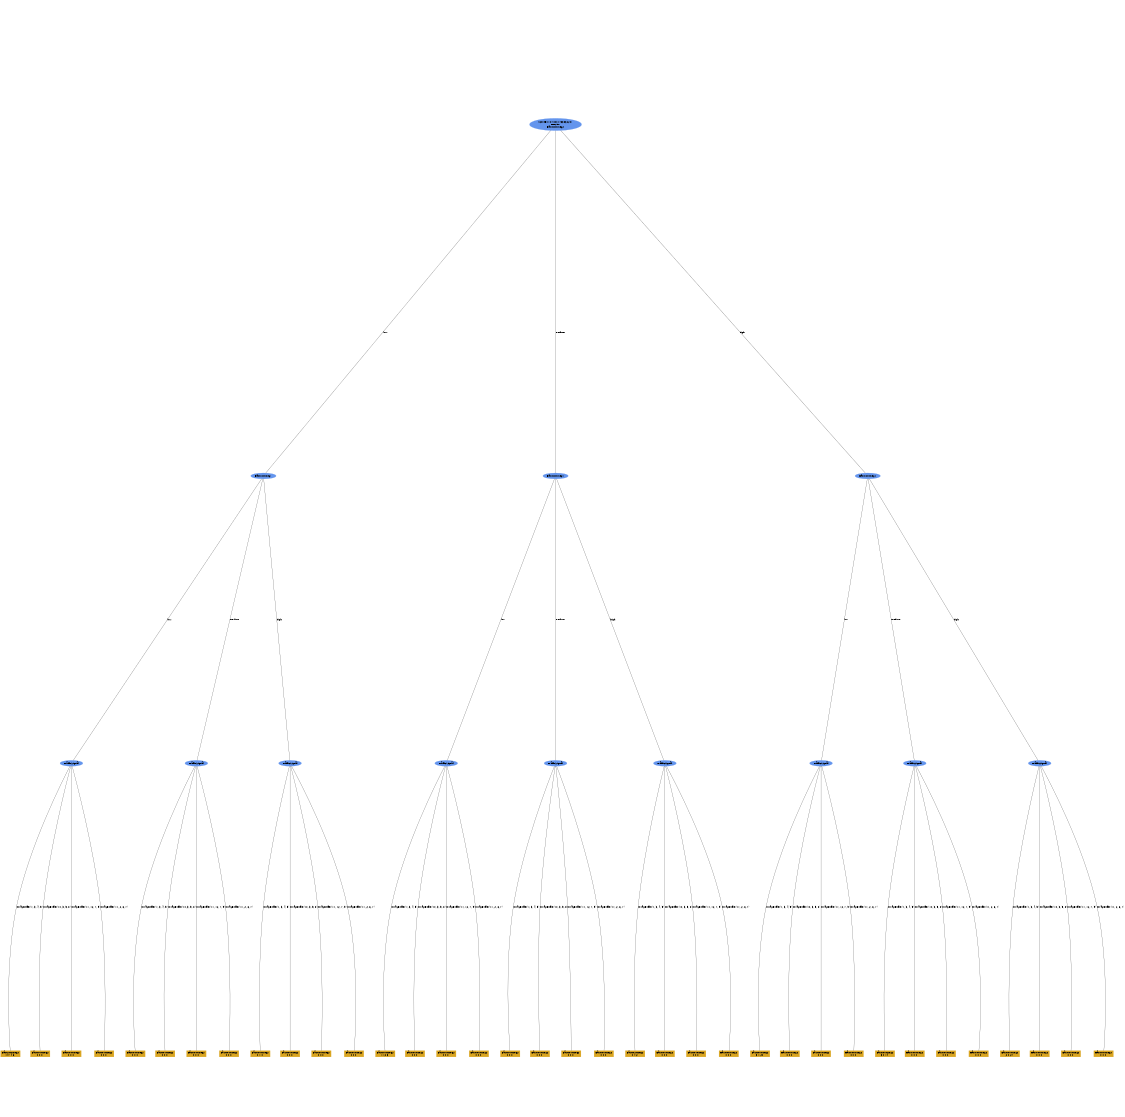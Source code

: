 digraph "DD" {
size = "7.5,10"
ratio=1.0;
center = true;
edge [dir = none];
{ rank = same; node [shape=ellipse, style=filled, color=cornflowerblue];"26159" [label="score=1104.0001433832201\nN=250\nEast_out_seg2"];}
{ rank = same; node [shape=ellipse, style=filled, color=cornflowerblue];"26172" [label="East_out_seg1"];}
{ rank = same; node [shape=ellipse, style=filled, color=cornflowerblue];"26185" [label="East_out_seg1"];}
{ rank = same; node [shape=ellipse, style=filled, color=cornflowerblue];"26198" [label="East_out_seg1"];}
{ rank = same; node [shape=ellipse, style=filled, color=cornflowerblue];"26207" [label="TrafficSignal"];}
{ rank = same; node [shape=ellipse, style=filled, color=cornflowerblue];"26217" [label="TrafficSignal"];}
{ rank = same; node [shape=ellipse, style=filled, color=cornflowerblue];"26227" [label="TrafficSignal"];}
{ rank = same; node [shape=ellipse, style=filled, color=cornflowerblue];"26237" [label="TrafficSignal"];}
{ rank = same; node [shape=ellipse, style=filled, color=cornflowerblue];"26247" [label="TrafficSignal"];}
{ rank = same; node [shape=ellipse, style=filled, color=cornflowerblue];"26257" [label="TrafficSignal"];}
{ rank = same; node [shape=ellipse, style=filled, color=cornflowerblue];"26267" [label="TrafficSignal"];}
{ rank = same; node [shape=ellipse, style=filled, color=cornflowerblue];"26277" [label="TrafficSignal"];}
{ rank = same; node [shape=ellipse, style=filled, color=cornflowerblue];"26287" [label="TrafficSignal"];}
{ rank = same; node [shape=box, style=filled, color=goldenrod];"26208" [label="East_out_seg2\n147 4 6 "];}
{ rank = same; node [shape=box, style=filled, color=goldenrod];"26209" [label="East_out_seg2\n0 0 0 "];}
{ rank = same; node [shape=box, style=filled, color=goldenrod];"26210" [label="East_out_seg2\n0 0 0 "];}
{ rank = same; node [shape=box, style=filled, color=goldenrod];"26211" [label="East_out_seg2\n0 0 0 "];}
{ rank = same; node [shape=box, style=filled, color=goldenrod];"26218" [label="East_out_seg2\n0 0 0 "];}
{ rank = same; node [shape=box, style=filled, color=goldenrod];"26219" [label="East_out_seg2\n0 0 0 "];}
{ rank = same; node [shape=box, style=filled, color=goldenrod];"26220" [label="East_out_seg2\n0 0 0 "];}
{ rank = same; node [shape=box, style=filled, color=goldenrod];"26221" [label="East_out_seg2\n0 0 0 "];}
{ rank = same; node [shape=box, style=filled, color=goldenrod];"26228" [label="East_out_seg2\n0 1 0 "];}
{ rank = same; node [shape=box, style=filled, color=goldenrod];"26229" [label="East_out_seg2\n0 0 0 "];}
{ rank = same; node [shape=box, style=filled, color=goldenrod];"26230" [label="East_out_seg2\n0 0 0 "];}
{ rank = same; node [shape=box, style=filled, color=goldenrod];"26231" [label="East_out_seg2\n0 0 0 "];}
{ rank = same; node [shape=box, style=filled, color=goldenrod];"26238" [label="East_out_seg2\n1 12 3 "];}
{ rank = same; node [shape=box, style=filled, color=goldenrod];"26239" [label="East_out_seg2\n0 0 0 "];}
{ rank = same; node [shape=box, style=filled, color=goldenrod];"26240" [label="East_out_seg2\n0 0 0 "];}
{ rank = same; node [shape=box, style=filled, color=goldenrod];"26241" [label="East_out_seg2\n0 0 0 "];}
{ rank = same; node [shape=box, style=filled, color=goldenrod];"26248" [label="East_out_seg2\n0 0 0 "];}
{ rank = same; node [shape=box, style=filled, color=goldenrod];"26249" [label="East_out_seg2\n0 0 0 "];}
{ rank = same; node [shape=box, style=filled, color=goldenrod];"26250" [label="East_out_seg2\n0 0 0 "];}
{ rank = same; node [shape=box, style=filled, color=goldenrod];"26251" [label="East_out_seg2\n0 0 0 "];}
{ rank = same; node [shape=box, style=filled, color=goldenrod];"26258" [label="East_out_seg2\n0 4 2 "];}
{ rank = same; node [shape=box, style=filled, color=goldenrod];"26259" [label="East_out_seg2\n0 0 0 "];}
{ rank = same; node [shape=box, style=filled, color=goldenrod];"26260" [label="East_out_seg2\n0 0 0 "];}
{ rank = same; node [shape=box, style=filled, color=goldenrod];"26261" [label="East_out_seg2\n0 0 0 "];}
{ rank = same; node [shape=box, style=filled, color=goldenrod];"26268" [label="East_out_seg2\n3 1 20 "];}
{ rank = same; node [shape=box, style=filled, color=goldenrod];"26269" [label="East_out_seg2\n0 0 0 "];}
{ rank = same; node [shape=box, style=filled, color=goldenrod];"26270" [label="East_out_seg2\n0 0 0 "];}
{ rank = same; node [shape=box, style=filled, color=goldenrod];"26271" [label="East_out_seg2\n0 0 0 "];}
{ rank = same; node [shape=box, style=filled, color=goldenrod];"26278" [label="East_out_seg2\n3 0 14 "];}
{ rank = same; node [shape=box, style=filled, color=goldenrod];"26279" [label="East_out_seg2\n0 0 0 "];}
{ rank = same; node [shape=box, style=filled, color=goldenrod];"26280" [label="East_out_seg2\n0 0 0 "];}
{ rank = same; node [shape=box, style=filled, color=goldenrod];"26281" [label="East_out_seg2\n0 0 0 "];}
{ rank = same; node [shape=box, style=filled, color=goldenrod];"26288" [label="East_out_seg2\n2 0 27 "];}
{ rank = same; node [shape=box, style=filled, color=goldenrod];"26289" [label="East_out_seg2\n0 0 0 "];}
{ rank = same; node [shape=box, style=filled, color=goldenrod];"26290" [label="East_out_seg2\n0 0 0 "];}
{ rank = same; node [shape=box, style=filled, color=goldenrod];"26291" [label="East_out_seg2\n0 0 0 "];}
"26159" -> "26172" [label = "low"];
"26159" -> "26185" [label = "medium"];
"26159" -> "26198" [label = "high"];
"26172" -> "26207" [label = "low"];
"26172" -> "26217" [label = "medium"];
"26172" -> "26227" [label = "high"];
"26185" -> "26237" [label = "low"];
"26185" -> "26247" [label = "medium"];
"26185" -> "26257" [label = "high"];
"26198" -> "26267" [label = "low"];
"26198" -> "26277" [label = "medium"];
"26198" -> "26287" [label = "high"];
"26207" -> "26208" [label = "ArrayBuffer(1, 3, 4, 5)"];
"26207" -> "26209" [label = "ArrayBuffer(10, 3, 5, 8)"];
"26207" -> "26210" [label = "ArrayBuffer(11, 12, 7, 9)"];
"26207" -> "26211" [label = "ArrayBuffer(11, 2, 6, 7)"];
"26217" -> "26218" [label = "ArrayBuffer(1, 3, 4, 5)"];
"26217" -> "26219" [label = "ArrayBuffer(10, 3, 5, 8)"];
"26217" -> "26220" [label = "ArrayBuffer(11, 12, 7, 9)"];
"26217" -> "26221" [label = "ArrayBuffer(11, 2, 6, 7)"];
"26227" -> "26228" [label = "ArrayBuffer(1, 3, 4, 5)"];
"26227" -> "26229" [label = "ArrayBuffer(10, 3, 5, 8)"];
"26227" -> "26230" [label = "ArrayBuffer(11, 12, 7, 9)"];
"26227" -> "26231" [label = "ArrayBuffer(11, 2, 6, 7)"];
"26237" -> "26238" [label = "ArrayBuffer(1, 3, 4, 5)"];
"26237" -> "26239" [label = "ArrayBuffer(10, 3, 5, 8)"];
"26237" -> "26240" [label = "ArrayBuffer(11, 12, 7, 9)"];
"26237" -> "26241" [label = "ArrayBuffer(11, 2, 6, 7)"];
"26247" -> "26248" [label = "ArrayBuffer(1, 3, 4, 5)"];
"26247" -> "26249" [label = "ArrayBuffer(10, 3, 5, 8)"];
"26247" -> "26250" [label = "ArrayBuffer(11, 12, 7, 9)"];
"26247" -> "26251" [label = "ArrayBuffer(11, 2, 6, 7)"];
"26257" -> "26258" [label = "ArrayBuffer(1, 3, 4, 5)"];
"26257" -> "26259" [label = "ArrayBuffer(10, 3, 5, 8)"];
"26257" -> "26260" [label = "ArrayBuffer(11, 12, 7, 9)"];
"26257" -> "26261" [label = "ArrayBuffer(11, 2, 6, 7)"];
"26267" -> "26268" [label = "ArrayBuffer(1, 3, 4, 5)"];
"26267" -> "26269" [label = "ArrayBuffer(10, 3, 5, 8)"];
"26267" -> "26270" [label = "ArrayBuffer(11, 12, 7, 9)"];
"26267" -> "26271" [label = "ArrayBuffer(11, 2, 6, 7)"];
"26277" -> "26278" [label = "ArrayBuffer(1, 3, 4, 5)"];
"26277" -> "26279" [label = "ArrayBuffer(10, 3, 5, 8)"];
"26277" -> "26280" [label = "ArrayBuffer(11, 12, 7, 9)"];
"26277" -> "26281" [label = "ArrayBuffer(11, 2, 6, 7)"];
"26287" -> "26288" [label = "ArrayBuffer(1, 3, 4, 5)"];
"26287" -> "26289" [label = "ArrayBuffer(10, 3, 5, 8)"];
"26287" -> "26290" [label = "ArrayBuffer(11, 12, 7, 9)"];
"26287" -> "26291" [label = "ArrayBuffer(11, 2, 6, 7)"];

}